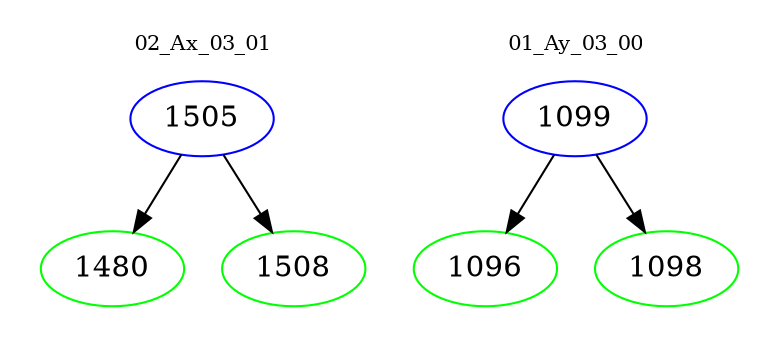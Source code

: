 digraph{
subgraph cluster_0 {
color = white
label = "02_Ax_03_01";
fontsize=10;
T0_1505 [label="1505", color="blue"]
T0_1505 -> T0_1480 [color="black"]
T0_1480 [label="1480", color="green"]
T0_1505 -> T0_1508 [color="black"]
T0_1508 [label="1508", color="green"]
}
subgraph cluster_1 {
color = white
label = "01_Ay_03_00";
fontsize=10;
T1_1099 [label="1099", color="blue"]
T1_1099 -> T1_1096 [color="black"]
T1_1096 [label="1096", color="green"]
T1_1099 -> T1_1098 [color="black"]
T1_1098 [label="1098", color="green"]
}
}
